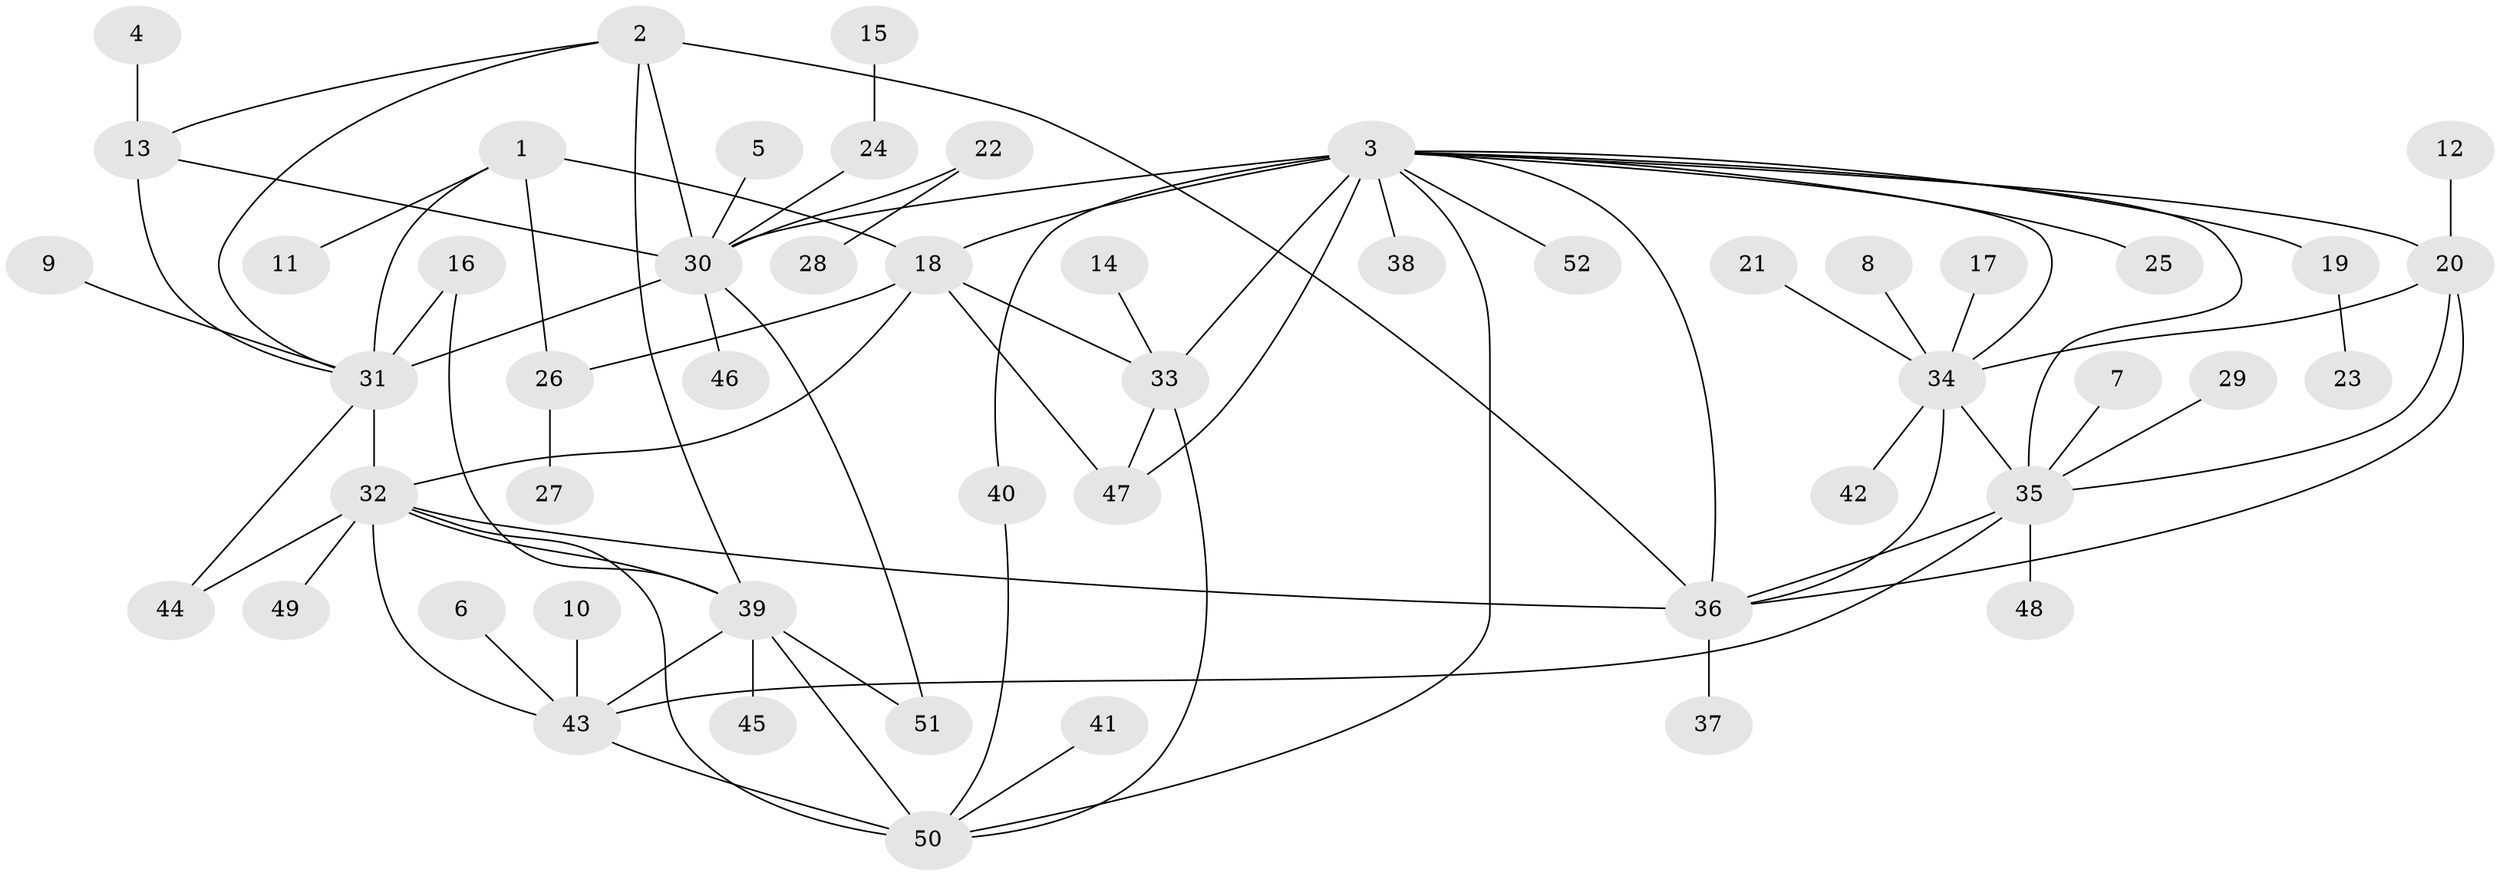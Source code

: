 // original degree distribution, {6: 0.038461538461538464, 8: 0.028846153846153848, 9: 0.04807692307692308, 5: 0.04807692307692308, 10: 0.028846153846153848, 7: 0.04807692307692308, 1: 0.5384615384615384, 3: 0.0673076923076923, 2: 0.14423076923076922, 4: 0.009615384615384616}
// Generated by graph-tools (version 1.1) at 2025/26/03/09/25 03:26:35]
// undirected, 52 vertices, 79 edges
graph export_dot {
graph [start="1"]
  node [color=gray90,style=filled];
  1;
  2;
  3;
  4;
  5;
  6;
  7;
  8;
  9;
  10;
  11;
  12;
  13;
  14;
  15;
  16;
  17;
  18;
  19;
  20;
  21;
  22;
  23;
  24;
  25;
  26;
  27;
  28;
  29;
  30;
  31;
  32;
  33;
  34;
  35;
  36;
  37;
  38;
  39;
  40;
  41;
  42;
  43;
  44;
  45;
  46;
  47;
  48;
  49;
  50;
  51;
  52;
  1 -- 11 [weight=1.0];
  1 -- 18 [weight=4.0];
  1 -- 26 [weight=2.0];
  1 -- 31 [weight=1.0];
  2 -- 13 [weight=1.0];
  2 -- 30 [weight=2.0];
  2 -- 31 [weight=1.0];
  2 -- 36 [weight=1.0];
  2 -- 39 [weight=1.0];
  3 -- 18 [weight=1.0];
  3 -- 19 [weight=1.0];
  3 -- 20 [weight=1.0];
  3 -- 25 [weight=1.0];
  3 -- 30 [weight=1.0];
  3 -- 33 [weight=3.0];
  3 -- 34 [weight=1.0];
  3 -- 35 [weight=1.0];
  3 -- 36 [weight=1.0];
  3 -- 38 [weight=1.0];
  3 -- 40 [weight=1.0];
  3 -- 47 [weight=3.0];
  3 -- 50 [weight=1.0];
  3 -- 52 [weight=1.0];
  4 -- 13 [weight=1.0];
  5 -- 30 [weight=1.0];
  6 -- 43 [weight=1.0];
  7 -- 35 [weight=1.0];
  8 -- 34 [weight=1.0];
  9 -- 31 [weight=1.0];
  10 -- 43 [weight=1.0];
  12 -- 20 [weight=1.0];
  13 -- 30 [weight=2.0];
  13 -- 31 [weight=1.0];
  14 -- 33 [weight=1.0];
  15 -- 24 [weight=1.0];
  16 -- 31 [weight=1.0];
  16 -- 39 [weight=1.0];
  17 -- 34 [weight=1.0];
  18 -- 26 [weight=2.0];
  18 -- 32 [weight=1.0];
  18 -- 33 [weight=1.0];
  18 -- 47 [weight=1.0];
  19 -- 23 [weight=1.0];
  20 -- 34 [weight=1.0];
  20 -- 35 [weight=1.0];
  20 -- 36 [weight=1.0];
  21 -- 34 [weight=1.0];
  22 -- 28 [weight=1.0];
  22 -- 30 [weight=1.0];
  24 -- 30 [weight=1.0];
  26 -- 27 [weight=1.0];
  29 -- 35 [weight=1.0];
  30 -- 31 [weight=2.0];
  30 -- 46 [weight=1.0];
  30 -- 51 [weight=1.0];
  31 -- 32 [weight=1.0];
  31 -- 44 [weight=1.0];
  32 -- 36 [weight=1.0];
  32 -- 39 [weight=1.0];
  32 -- 43 [weight=2.0];
  32 -- 44 [weight=1.0];
  32 -- 49 [weight=1.0];
  32 -- 50 [weight=1.0];
  33 -- 47 [weight=1.0];
  33 -- 50 [weight=1.0];
  34 -- 35 [weight=1.0];
  34 -- 36 [weight=1.0];
  34 -- 42 [weight=1.0];
  35 -- 36 [weight=1.0];
  35 -- 43 [weight=1.0];
  35 -- 48 [weight=1.0];
  36 -- 37 [weight=1.0];
  39 -- 43 [weight=2.0];
  39 -- 45 [weight=1.0];
  39 -- 50 [weight=1.0];
  39 -- 51 [weight=1.0];
  40 -- 50 [weight=1.0];
  41 -- 50 [weight=1.0];
  43 -- 50 [weight=2.0];
}
